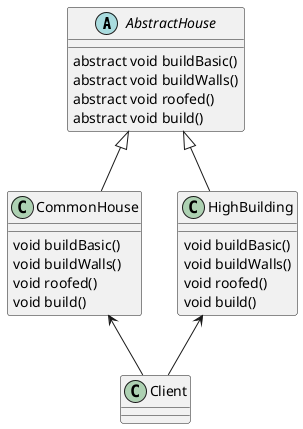 @startuml

abstract class AbstractHouse{
   abstract void buildBasic()
   abstract void buildWalls()
   abstract void roofed()
   abstract void build()
}
class CommonHouse{
    void buildBasic()
    void buildWalls()
    void roofed()
    void build()
}
class HighBuilding{
    void buildBasic()
    void buildWalls()
    void roofed()
    void build()
}
AbstractHouse <|-- CommonHouse
AbstractHouse <|-- HighBuilding

CommonHouse <-- Client
HighBuilding <-- Client
@enduml